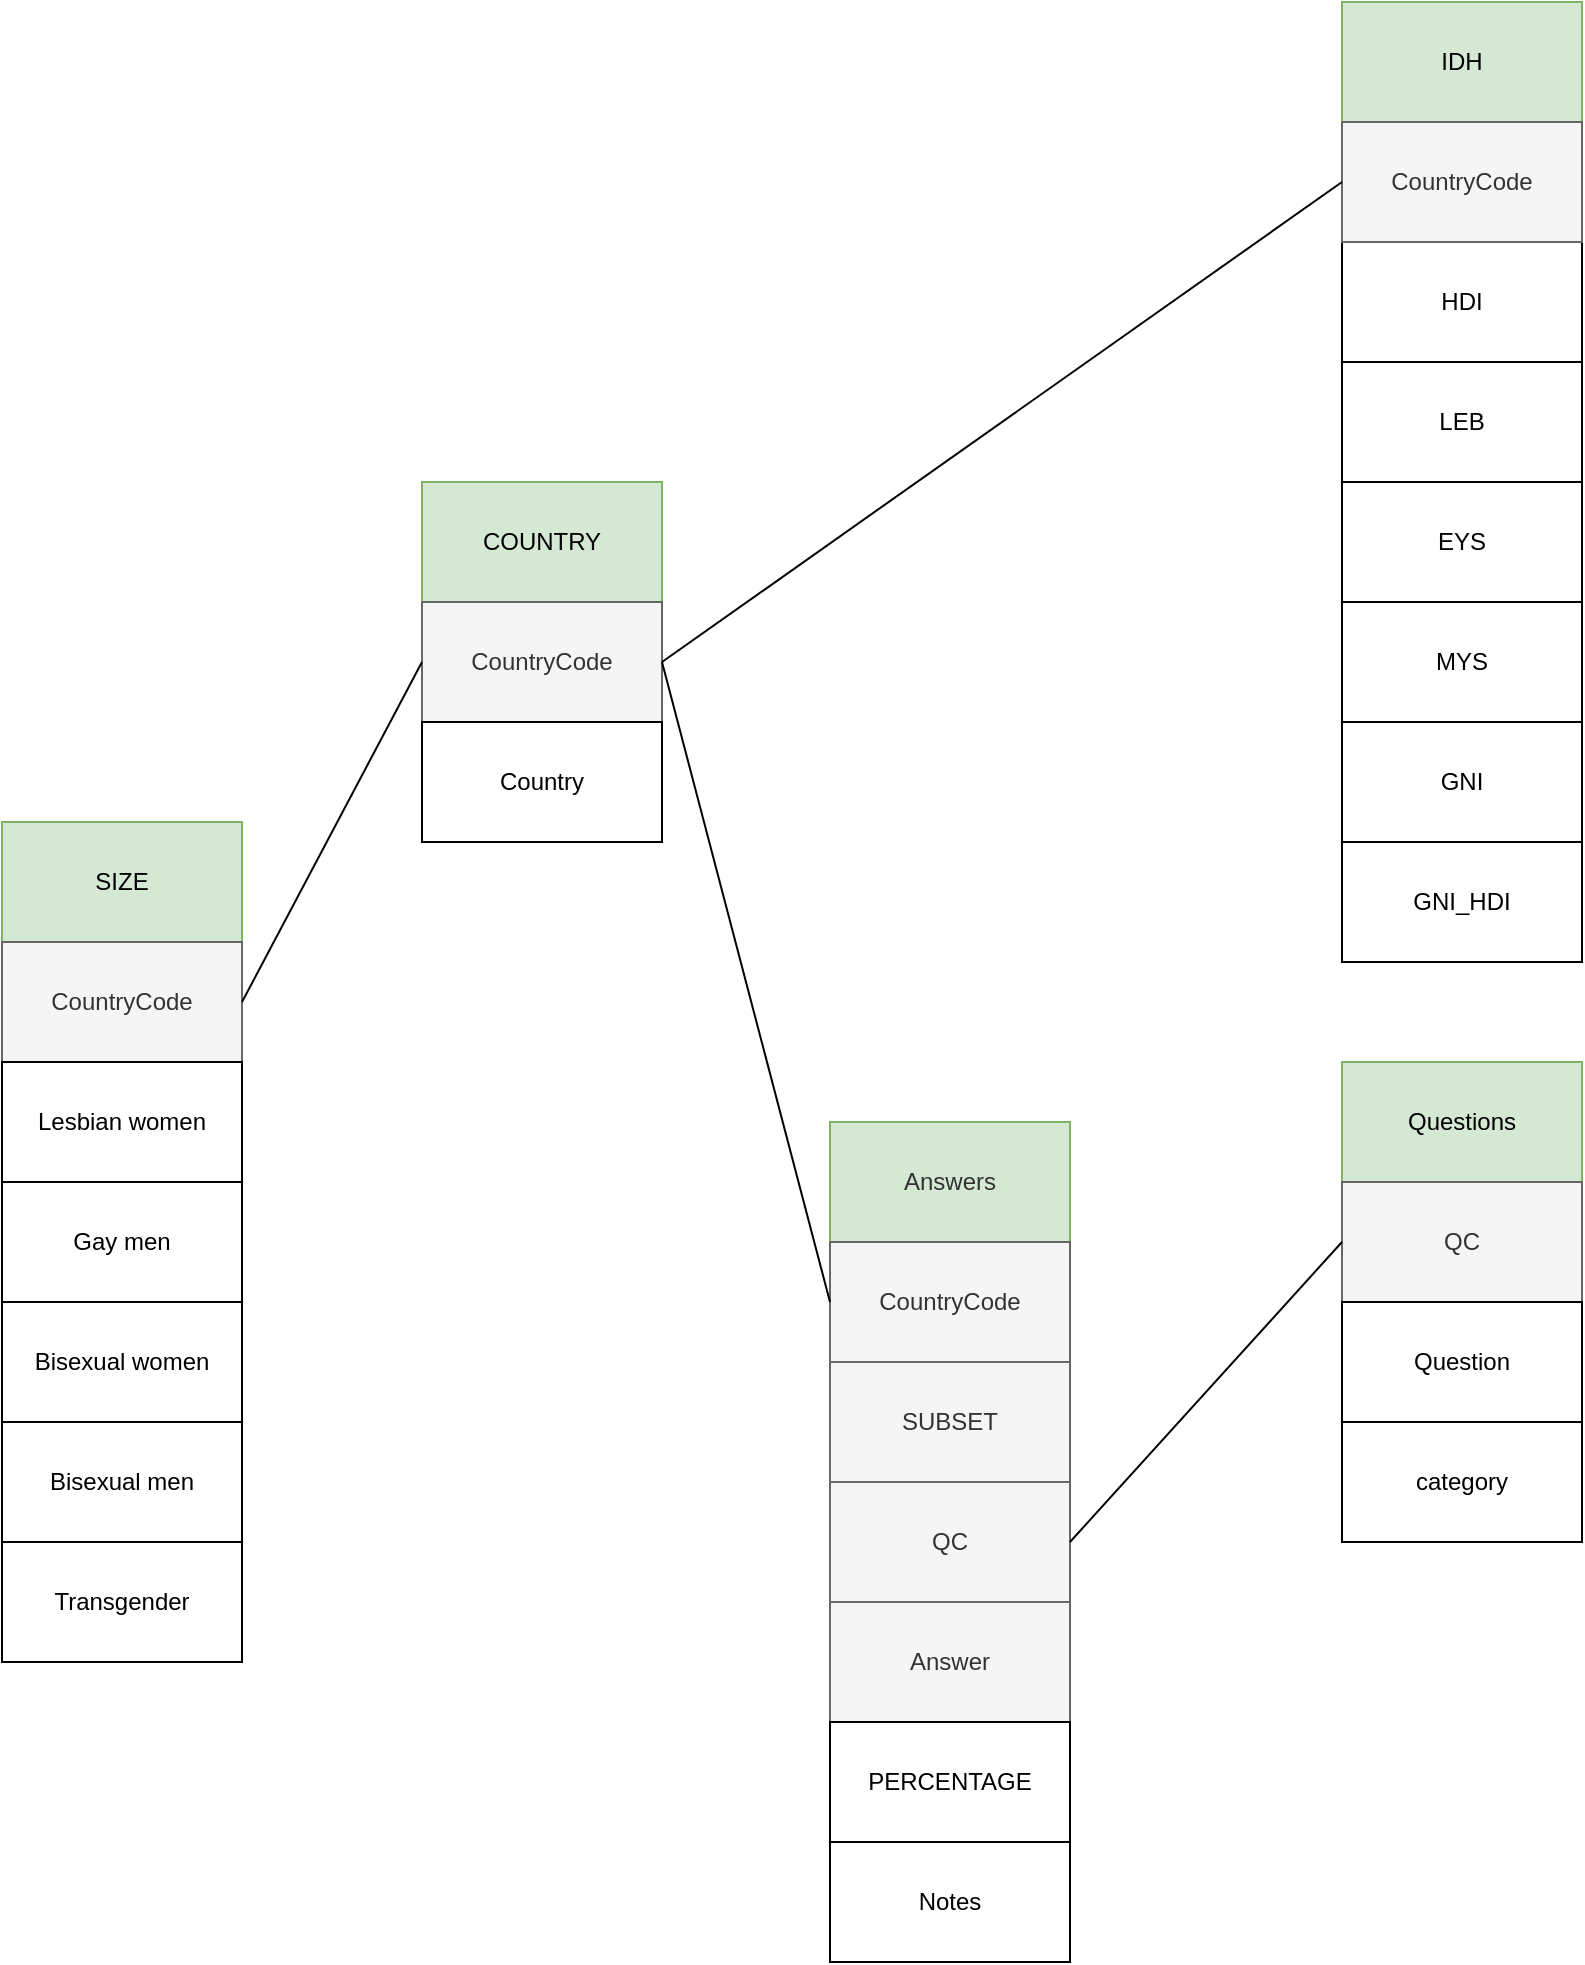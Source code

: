 <mxfile version="14.5.3" type="device"><diagram id="vjGPmuieJ3bjjNvTK0lf" name="Page-1"><mxGraphModel dx="2012" dy="1831" grid="1" gridSize="10" guides="1" tooltips="1" connect="1" arrows="1" fold="1" page="1" pageScale="1" pageWidth="827" pageHeight="1169" math="0" shadow="0"><root><mxCell id="0"/><mxCell id="1" parent="0"/><mxCell id="nGK3sJgycqsZdb9nr4NU-1" value="&lt;span style=&quot;color: rgb(51 , 51 , 51)&quot;&gt;Answers&lt;/span&gt;" style="rounded=0;whiteSpace=wrap;html=1;fillColor=#d5e8d4;strokeColor=#82b366;" vertex="1" parent="1"><mxGeometry x="354" y="410" width="120" height="60" as="geometry"/></mxCell><mxCell id="nGK3sJgycqsZdb9nr4NU-2" value="CountryCode" style="rounded=0;whiteSpace=wrap;html=1;fillColor=#f5f5f5;strokeColor=#666666;fontColor=#333333;" vertex="1" parent="1"><mxGeometry x="354" y="470" width="120" height="60" as="geometry"/></mxCell><mxCell id="nGK3sJgycqsZdb9nr4NU-3" value="SUBSET" style="rounded=0;whiteSpace=wrap;html=1;fillColor=#f5f5f5;strokeColor=#666666;fontColor=#333333;" vertex="1" parent="1"><mxGeometry x="354" y="530" width="120" height="60" as="geometry"/></mxCell><mxCell id="nGK3sJgycqsZdb9nr4NU-4" value="QC" style="rounded=0;whiteSpace=wrap;html=1;fillColor=#f5f5f5;strokeColor=#666666;fontColor=#333333;" vertex="1" parent="1"><mxGeometry x="354" y="590" width="120" height="60" as="geometry"/></mxCell><mxCell id="nGK3sJgycqsZdb9nr4NU-5" value="Answer" style="rounded=0;whiteSpace=wrap;html=1;fillColor=#f5f5f5;strokeColor=#666666;fontColor=#333333;" vertex="1" parent="1"><mxGeometry x="354" y="650" width="120" height="60" as="geometry"/></mxCell><mxCell id="nGK3sJgycqsZdb9nr4NU-6" value="PERCENTAGE" style="rounded=0;whiteSpace=wrap;html=1;" vertex="1" parent="1"><mxGeometry x="354" y="710" width="120" height="60" as="geometry"/></mxCell><mxCell id="nGK3sJgycqsZdb9nr4NU-7" value="Notes" style="rounded=0;whiteSpace=wrap;html=1;" vertex="1" parent="1"><mxGeometry x="354" y="770" width="120" height="60" as="geometry"/></mxCell><mxCell id="nGK3sJgycqsZdb9nr4NU-8" value="Questions" style="rounded=0;whiteSpace=wrap;html=1;fillColor=#d5e8d4;strokeColor=#82b366;" vertex="1" parent="1"><mxGeometry x="610" y="380" width="120" height="60" as="geometry"/></mxCell><mxCell id="nGK3sJgycqsZdb9nr4NU-9" value="QC" style="rounded=0;whiteSpace=wrap;html=1;fillColor=#f5f5f5;strokeColor=#666666;fontColor=#333333;" vertex="1" parent="1"><mxGeometry x="610" y="440" width="120" height="60" as="geometry"/></mxCell><mxCell id="nGK3sJgycqsZdb9nr4NU-10" value="Question" style="rounded=0;whiteSpace=wrap;html=1;" vertex="1" parent="1"><mxGeometry x="610" y="500" width="120" height="60" as="geometry"/></mxCell><mxCell id="nGK3sJgycqsZdb9nr4NU-11" value="" style="endArrow=none;html=1;entryX=0;entryY=0.5;entryDx=0;entryDy=0;exitX=1;exitY=0.5;exitDx=0;exitDy=0;" edge="1" parent="1" source="nGK3sJgycqsZdb9nr4NU-4" target="nGK3sJgycqsZdb9nr4NU-9"><mxGeometry width="50" height="50" relative="1" as="geometry"><mxPoint x="290" y="550" as="sourcePoint"/><mxPoint x="340" y="500" as="targetPoint"/></mxGeometry></mxCell><mxCell id="nGK3sJgycqsZdb9nr4NU-12" value="COUNTRY" style="rounded=0;whiteSpace=wrap;html=1;fillColor=#d5e8d4;strokeColor=#82b366;" vertex="1" parent="1"><mxGeometry x="150" y="90" width="120" height="60" as="geometry"/></mxCell><mxCell id="nGK3sJgycqsZdb9nr4NU-13" value="CountryCode" style="rounded=0;whiteSpace=wrap;html=1;fillColor=#f5f5f5;strokeColor=#666666;fontColor=#333333;" vertex="1" parent="1"><mxGeometry x="150" y="150" width="120" height="60" as="geometry"/></mxCell><mxCell id="nGK3sJgycqsZdb9nr4NU-14" value="Country" style="rounded=0;whiteSpace=wrap;html=1;" vertex="1" parent="1"><mxGeometry x="150" y="210" width="120" height="60" as="geometry"/></mxCell><mxCell id="nGK3sJgycqsZdb9nr4NU-15" value="" style="endArrow=none;html=1;entryX=0;entryY=0.5;entryDx=0;entryDy=0;exitX=1;exitY=0.5;exitDx=0;exitDy=0;" edge="1" parent="1" source="nGK3sJgycqsZdb9nr4NU-13" target="nGK3sJgycqsZdb9nr4NU-2"><mxGeometry width="50" height="50" relative="1" as="geometry"><mxPoint x="190" y="349.58" as="sourcePoint"/><mxPoint x="270" y="349.58" as="targetPoint"/></mxGeometry></mxCell><mxCell id="nGK3sJgycqsZdb9nr4NU-16" value="SIZE" style="rounded=0;whiteSpace=wrap;html=1;fillColor=#d5e8d4;strokeColor=#82b366;" vertex="1" parent="1"><mxGeometry x="-60" y="260" width="120" height="60" as="geometry"/></mxCell><mxCell id="nGK3sJgycqsZdb9nr4NU-17" value="CountryCode" style="rounded=0;whiteSpace=wrap;html=1;fillColor=#f5f5f5;strokeColor=#666666;fontColor=#333333;" vertex="1" parent="1"><mxGeometry x="-60" y="320" width="120" height="60" as="geometry"/></mxCell><mxCell id="nGK3sJgycqsZdb9nr4NU-18" value="Lesbian women" style="rounded=0;whiteSpace=wrap;html=1;" vertex="1" parent="1"><mxGeometry x="-60" y="380" width="120" height="60" as="geometry"/></mxCell><mxCell id="nGK3sJgycqsZdb9nr4NU-19" value="Gay men" style="rounded=0;whiteSpace=wrap;html=1;" vertex="1" parent="1"><mxGeometry x="-60" y="440" width="120" height="60" as="geometry"/></mxCell><mxCell id="nGK3sJgycqsZdb9nr4NU-20" value="Bisexual women" style="rounded=0;whiteSpace=wrap;html=1;" vertex="1" parent="1"><mxGeometry x="-60" y="500" width="120" height="60" as="geometry"/></mxCell><mxCell id="nGK3sJgycqsZdb9nr4NU-21" value="Bisexual men" style="rounded=0;whiteSpace=wrap;html=1;" vertex="1" parent="1"><mxGeometry x="-60" y="560" width="120" height="60" as="geometry"/></mxCell><mxCell id="nGK3sJgycqsZdb9nr4NU-22" value="Transgender" style="rounded=0;whiteSpace=wrap;html=1;" vertex="1" parent="1"><mxGeometry x="-60" y="620" width="120" height="60" as="geometry"/></mxCell><mxCell id="nGK3sJgycqsZdb9nr4NU-23" value="" style="endArrow=none;html=1;entryX=0;entryY=0.5;entryDx=0;entryDy=0;exitX=1;exitY=0.5;exitDx=0;exitDy=0;" edge="1" parent="1" source="nGK3sJgycqsZdb9nr4NU-17" target="nGK3sJgycqsZdb9nr4NU-13"><mxGeometry width="50" height="50" relative="1" as="geometry"><mxPoint x="70" y="410" as="sourcePoint"/><mxPoint x="260" y="570" as="targetPoint"/></mxGeometry></mxCell><mxCell id="nGK3sJgycqsZdb9nr4NU-25" value="category" style="rounded=0;whiteSpace=wrap;html=1;" vertex="1" parent="1"><mxGeometry x="610" y="560" width="120" height="60" as="geometry"/></mxCell><mxCell id="nGK3sJgycqsZdb9nr4NU-26" value="IDH" style="rounded=0;whiteSpace=wrap;html=1;fillColor=#d5e8d4;strokeColor=#82b366;" vertex="1" parent="1"><mxGeometry x="610" y="-150" width="120" height="60" as="geometry"/></mxCell><mxCell id="nGK3sJgycqsZdb9nr4NU-27" value="HDI" style="rounded=0;whiteSpace=wrap;html=1;" vertex="1" parent="1"><mxGeometry x="610" y="-30" width="120" height="60" as="geometry"/></mxCell><mxCell id="nGK3sJgycqsZdb9nr4NU-28" value="LEB" style="rounded=0;whiteSpace=wrap;html=1;" vertex="1" parent="1"><mxGeometry x="610" y="30" width="120" height="60" as="geometry"/></mxCell><mxCell id="nGK3sJgycqsZdb9nr4NU-29" value="CountryCode" style="rounded=0;whiteSpace=wrap;html=1;fillColor=#f5f5f5;strokeColor=#666666;fontColor=#333333;" vertex="1" parent="1"><mxGeometry x="610" y="-90" width="120" height="60" as="geometry"/></mxCell><mxCell id="nGK3sJgycqsZdb9nr4NU-30" value="EYS" style="rounded=0;whiteSpace=wrap;html=1;" vertex="1" parent="1"><mxGeometry x="610" y="90" width="120" height="60" as="geometry"/></mxCell><mxCell id="nGK3sJgycqsZdb9nr4NU-31" value="MYS" style="rounded=0;whiteSpace=wrap;html=1;" vertex="1" parent="1"><mxGeometry x="610" y="150" width="120" height="60" as="geometry"/></mxCell><mxCell id="nGK3sJgycqsZdb9nr4NU-41" value="GNI" style="rounded=0;whiteSpace=wrap;html=1;" vertex="1" parent="1"><mxGeometry x="610" y="210" width="120" height="60" as="geometry"/></mxCell><mxCell id="nGK3sJgycqsZdb9nr4NU-42" value="GNI_HDI" style="rounded=0;whiteSpace=wrap;html=1;" vertex="1" parent="1"><mxGeometry x="610" y="270" width="120" height="60" as="geometry"/></mxCell><mxCell id="nGK3sJgycqsZdb9nr4NU-43" value="" style="endArrow=none;html=1;entryX=0;entryY=0.5;entryDx=0;entryDy=0;exitX=1;exitY=0.5;exitDx=0;exitDy=0;" edge="1" parent="1" source="nGK3sJgycqsZdb9nr4NU-13" target="nGK3sJgycqsZdb9nr4NU-29"><mxGeometry width="50" height="50" relative="1" as="geometry"><mxPoint x="380" y="-50" as="sourcePoint"/><mxPoint x="474" y="270" as="targetPoint"/></mxGeometry></mxCell></root></mxGraphModel></diagram></mxfile>